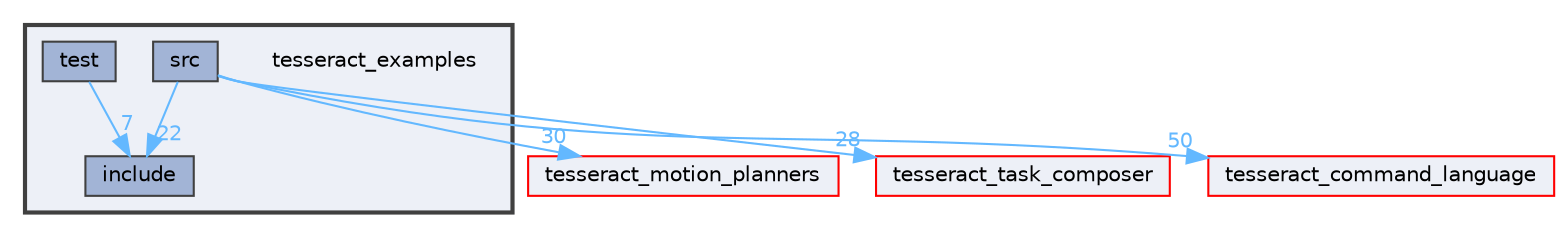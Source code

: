 digraph "tesseract_examples"
{
 // LATEX_PDF_SIZE
  bgcolor="transparent";
  edge [fontname=Helvetica,fontsize=10,labelfontname=Helvetica,labelfontsize=10];
  node [fontname=Helvetica,fontsize=10,shape=box,height=0.2,width=0.4];
  compound=true
  subgraph clusterdir_b0e5e182f299bf75d6c057bba55dcf01 {
    graph [ bgcolor="#edf0f7", pencolor="grey25", label="", fontname=Helvetica,fontsize=10 style="filled,bold", URL="dir_b0e5e182f299bf75d6c057bba55dcf01.html",tooltip=""]
    dir_b0e5e182f299bf75d6c057bba55dcf01 [shape=plaintext, label="tesseract_examples"];
  dir_bb24e368087ccf1e177724285ce8e577 [label="include", fillcolor="#a2b4d6", color="grey25", style="filled", URL="dir_bb24e368087ccf1e177724285ce8e577.html",tooltip=""];
  dir_1e7e13a6c6735e1d149e38f64f6f5856 [label="src", fillcolor="#a2b4d6", color="grey25", style="filled", URL="dir_1e7e13a6c6735e1d149e38f64f6f5856.html",tooltip=""];
  dir_f3d5fd9cab095ae3ca384acc6d5c826d [label="test", fillcolor="#a2b4d6", color="grey25", style="filled", URL="dir_f3d5fd9cab095ae3ca384acc6d5c826d.html",tooltip=""];
  }
  dir_ae3a79ad3cbc8e5dda6288dc4d617504 [label="tesseract_motion_planners", fillcolor="#edf0f7", color="red", style="filled", URL="dir_ae3a79ad3cbc8e5dda6288dc4d617504.html",tooltip=""];
  dir_dab62c14a805f5de8181d99f6e7bbbf3 [label="tesseract_task_composer", fillcolor="#edf0f7", color="red", style="filled", URL="dir_dab62c14a805f5de8181d99f6e7bbbf3.html",tooltip=""];
  dir_fa47c2fa9b13a12fc195f1b83854b816 [label="tesseract_command_language", fillcolor="#edf0f7", color="red", style="filled", URL="dir_fa47c2fa9b13a12fc195f1b83854b816.html",tooltip=""];
  dir_1e7e13a6c6735e1d149e38f64f6f5856->dir_ae3a79ad3cbc8e5dda6288dc4d617504 [headlabel="30", labeldistance=1.5 headhref="dir_000047_000064.html" color="steelblue1" fontcolor="steelblue1"];
  dir_1e7e13a6c6735e1d149e38f64f6f5856->dir_bb24e368087ccf1e177724285ce8e577 [headlabel="22", labeldistance=1.5 headhref="dir_000047_000011.html" color="steelblue1" fontcolor="steelblue1"];
  dir_1e7e13a6c6735e1d149e38f64f6f5856->dir_dab62c14a805f5de8181d99f6e7bbbf3 [headlabel="28", labeldistance=1.5 headhref="dir_000047_000070.html" color="steelblue1" fontcolor="steelblue1"];
  dir_1e7e13a6c6735e1d149e38f64f6f5856->dir_fa47c2fa9b13a12fc195f1b83854b816 [headlabel="50", labeldistance=1.5 headhref="dir_000047_000060.html" color="steelblue1" fontcolor="steelblue1"];
  dir_f3d5fd9cab095ae3ca384acc6d5c826d->dir_bb24e368087ccf1e177724285ce8e577 [headlabel="7", labeldistance=1.5 headhref="dir_000078_000011.html" color="steelblue1" fontcolor="steelblue1"];
}
